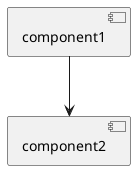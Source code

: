 @startuml
'https://plantuml.com/deployment-diagram


component component1
component component2
component1 --> component2

@enduml